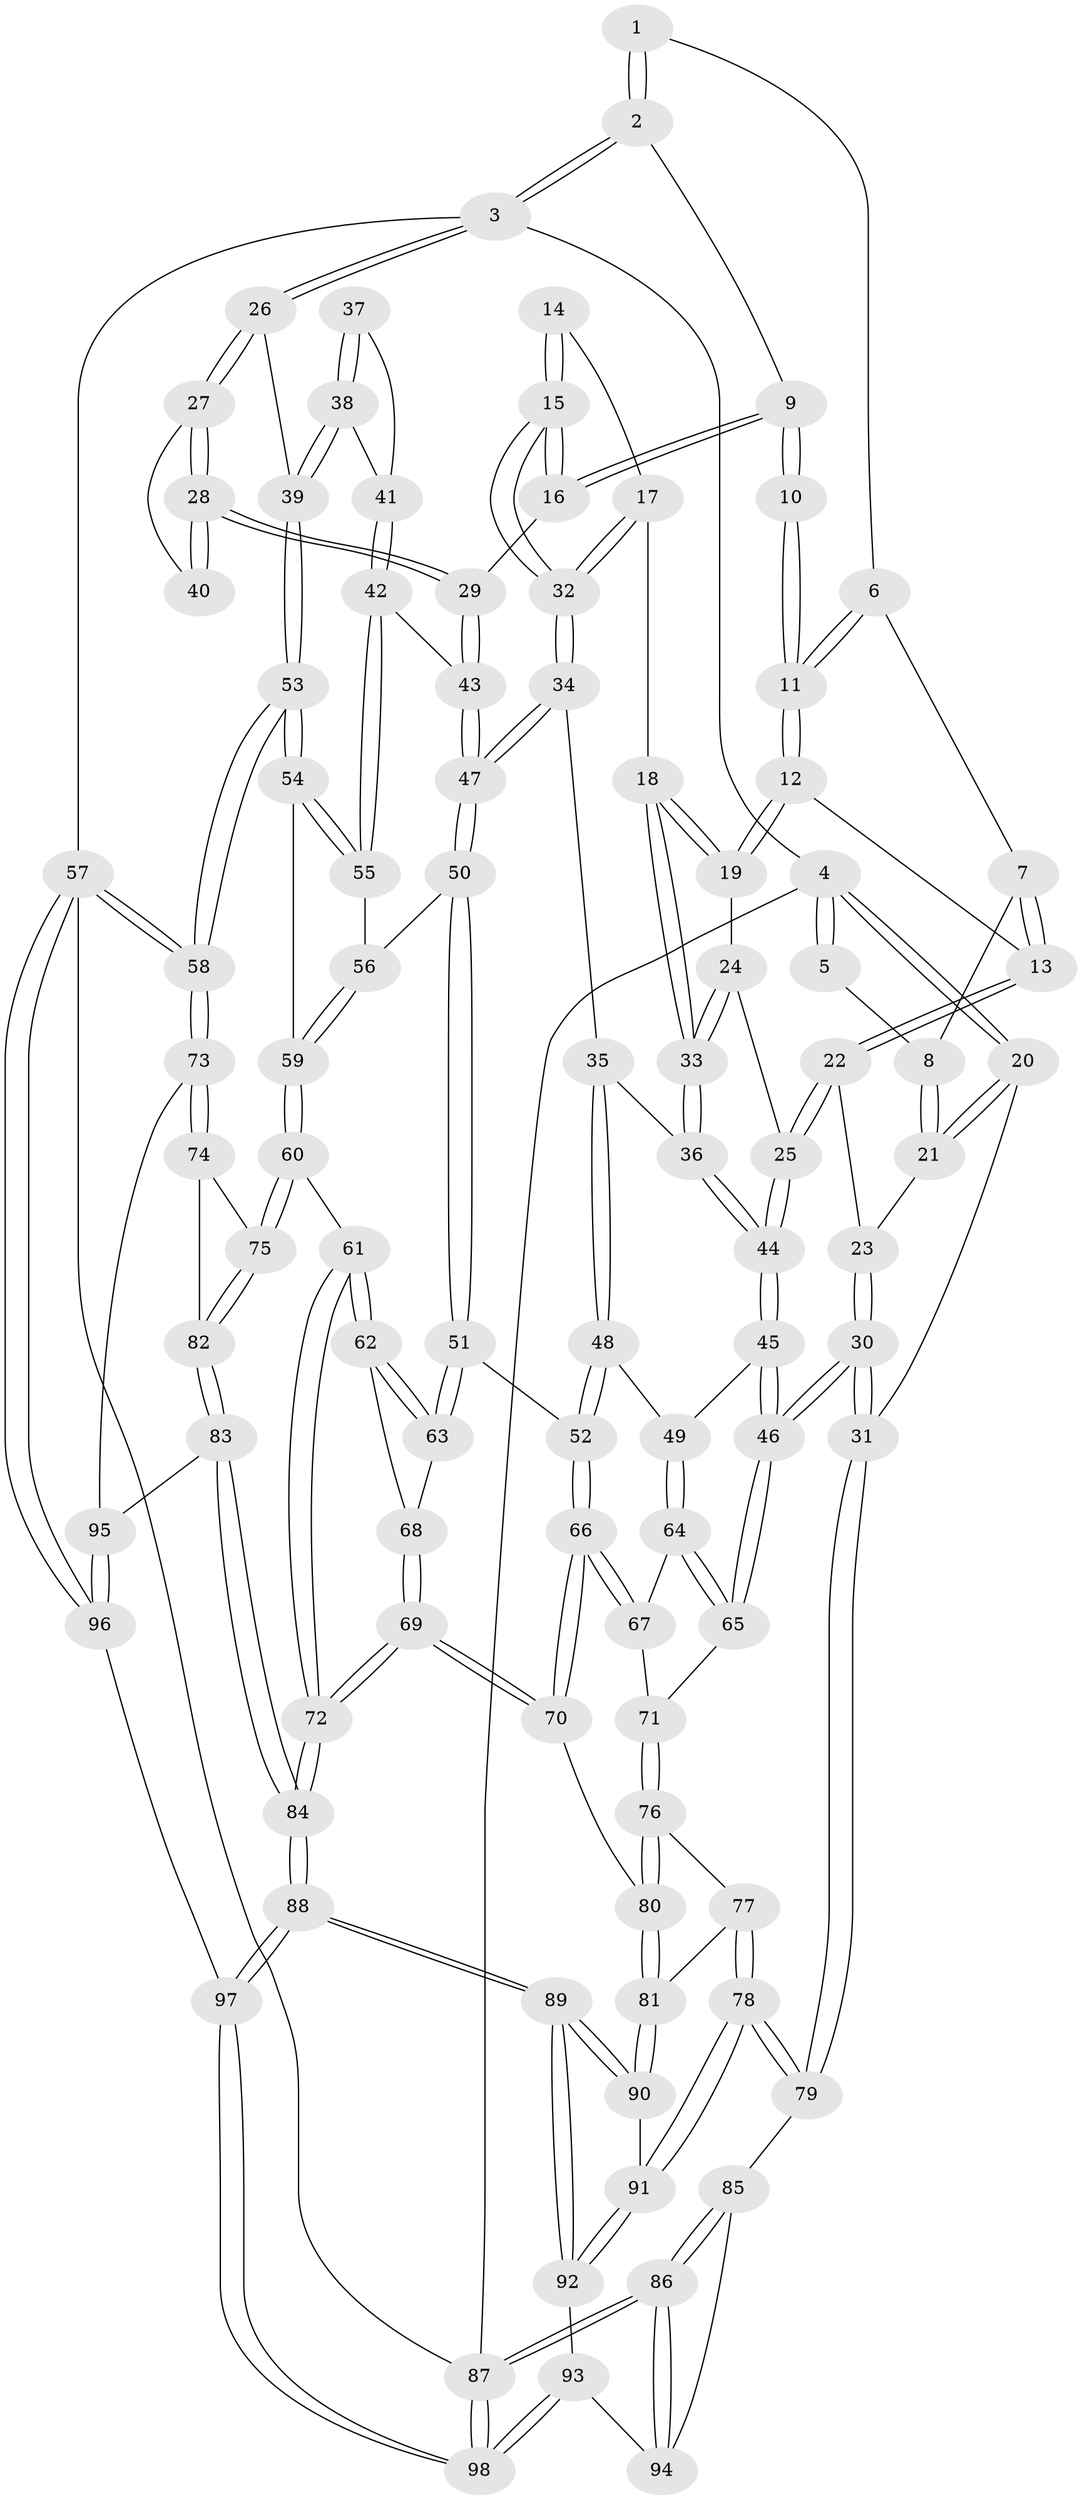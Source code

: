 // coarse degree distribution, {1: 0.02564102564102564, 6: 0.1282051282051282, 4: 0.358974358974359, 3: 0.20512820512820512, 5: 0.1282051282051282, 2: 0.10256410256410256, 9: 0.02564102564102564, 7: 0.02564102564102564}
// Generated by graph-tools (version 1.1) at 2025/06/03/04/25 22:06:00]
// undirected, 98 vertices, 242 edges
graph export_dot {
graph [start="1"]
  node [color=gray90,style=filled];
  1 [pos="+0.46627456552228636+0"];
  2 [pos="+0.809009650233356+0"];
  3 [pos="+1+0"];
  4 [pos="+0+0"];
  5 [pos="+0.2847842281219818+0"];
  6 [pos="+0.4583828863700344+0"];
  7 [pos="+0.34716314221594136+0.10403227079342542"];
  8 [pos="+0.2477074069838507+0.09215063323028823"];
  9 [pos="+0.7330069719894126+0.09114261023953711"];
  10 [pos="+0.5660311126802692+0.11835664350603865"];
  11 [pos="+0.48804695324886566+0.11039771563240414"];
  12 [pos="+0.4817796913108469+0.1358745549866413"];
  13 [pos="+0.36943758268981286+0.177557229125077"];
  14 [pos="+0.5785250404846412+0.15252358391856144"];
  15 [pos="+0.6954056688070751+0.23808271434734024"];
  16 [pos="+0.7334610250429814+0.21144473138433473"];
  17 [pos="+0.5714384098658257+0.22331346080284903"];
  18 [pos="+0.5445336769615297+0.2233762104359942"];
  19 [pos="+0.4901679004314578+0.16315572102645773"];
  20 [pos="+0+0.11558879047942522"];
  21 [pos="+0.22258119014857572+0.12939689185088069"];
  22 [pos="+0.33610018954758447+0.2299221303091473"];
  23 [pos="+0.25376929338209697+0.19476299917586443"];
  24 [pos="+0.44150198779271776+0.2442562322709112"];
  25 [pos="+0.34441805744574544+0.24908760057139517"];
  26 [pos="+1+0"];
  27 [pos="+1+0.10298138380124308"];
  28 [pos="+0.8208006884350852+0.2317152503744956"];
  29 [pos="+0.7682238505419037+0.23406476339563895"];
  30 [pos="+0.02631148440362777+0.49409256162987564"];
  31 [pos="+0+0.4942025761823649"];
  32 [pos="+0.6948751862393618+0.23849023702593375"];
  33 [pos="+0.49861011959892837+0.32193495009014944"];
  34 [pos="+0.6332160542351921+0.3675315564430616"];
  35 [pos="+0.5255691696921465+0.35702300082709437"];
  36 [pos="+0.4985053356786275+0.33245521666654143"];
  37 [pos="+0.9032031039479342+0.2777036806605047"];
  38 [pos="+1+0.21538591022745582"];
  39 [pos="+1+0.18137359257419378"];
  40 [pos="+0.8974940770389018+0.2714146289092735"];
  41 [pos="+0.9275300984549076+0.3439317802361584"];
  42 [pos="+0.8804017878441259+0.4088969208245402"];
  43 [pos="+0.8237648024193743+0.368012358785676"];
  44 [pos="+0.3421724646293889+0.3684493850632681"];
  45 [pos="+0.3010804263086977+0.4309785884920008"];
  46 [pos="+0.051855976472055865+0.49862177063103313"];
  47 [pos="+0.6680584216474482+0.45388869341178595"];
  48 [pos="+0.48076480774912156+0.5084493846239821"];
  49 [pos="+0.43229686563366854+0.5171930021551713"];
  50 [pos="+0.6677385262633677+0.4680967437431977"];
  51 [pos="+0.6157244943759591+0.5546203456171114"];
  52 [pos="+0.6080982445876317+0.5540750273123335"];
  53 [pos="+1+0.6192011038770437"];
  54 [pos="+1+0.5718104365218509"];
  55 [pos="+0.887904644699527+0.43098791913836393"];
  56 [pos="+0.7764284569934552+0.5016530189136135"];
  57 [pos="+1+1"];
  58 [pos="+1+0.8073474017432828"];
  59 [pos="+0.8200488408163265+0.6203465591714796"];
  60 [pos="+0.7301603949797155+0.6963268762055818"];
  61 [pos="+0.7193566092640455+0.6935302879107001"];
  62 [pos="+0.6877856931013284+0.6552124385111974"];
  63 [pos="+0.6197790596170025+0.5623967475730912"];
  64 [pos="+0.41692303984176265+0.6014317024588822"];
  65 [pos="+0.18171321823781592+0.6131599607072588"];
  66 [pos="+0.4430847528081925+0.7014036238288492"];
  67 [pos="+0.42551702192325+0.6770119908604778"];
  68 [pos="+0.540676689675396+0.6974946164119007"];
  69 [pos="+0.4768251662581731+0.7704913367866708"];
  70 [pos="+0.4588378616094255+0.7549133068074527"];
  71 [pos="+0.23011867663763122+0.6693192321236537"];
  72 [pos="+0.526761634550951+0.8349550029831296"];
  73 [pos="+1+0.8066618997488629"];
  74 [pos="+0.9198322911991652+0.7838803632288855"];
  75 [pos="+0.7348637396585299+0.7036874108696688"];
  76 [pos="+0.23932180109459283+0.6970635362780475"];
  77 [pos="+0.2484509213418267+0.7489586863133048"];
  78 [pos="+0.17971486665262237+0.8359421039059889"];
  79 [pos="+0+0.5274793914104087"];
  80 [pos="+0.4187333392619719+0.7666346114278038"];
  81 [pos="+0.3114466865628259+0.818785175636118"];
  82 [pos="+0.7628150630933658+0.8820368926670121"];
  83 [pos="+0.7627121061618733+0.8827831968018408"];
  84 [pos="+0.531469474036389+0.9134573122334111"];
  85 [pos="+0+0.5605076816210973"];
  86 [pos="+0+1"];
  87 [pos="+0+1"];
  88 [pos="+0.46184573217798336+1"];
  89 [pos="+0.38783088791417397+1"];
  90 [pos="+0.3059127256751034+0.8619382655521866"];
  91 [pos="+0.17311600299490648+0.8863190231723722"];
  92 [pos="+0.1706018889467356+0.8896123413503044"];
  93 [pos="+0.1495194946454104+0.9075951184048326"];
  94 [pos="+0.11678075386733272+0.8953126220572359"];
  95 [pos="+0.7737376259329637+0.9010964220126502"];
  96 [pos="+0.8875612599548894+1"];
  97 [pos="+0.46147723726484347+1"];
  98 [pos="+0.17895527171286424+1"];
  1 -- 2;
  1 -- 2;
  1 -- 6;
  2 -- 3;
  2 -- 3;
  2 -- 9;
  3 -- 4;
  3 -- 26;
  3 -- 26;
  3 -- 57;
  4 -- 5;
  4 -- 5;
  4 -- 20;
  4 -- 20;
  4 -- 87;
  5 -- 8;
  6 -- 7;
  6 -- 11;
  6 -- 11;
  7 -- 8;
  7 -- 13;
  7 -- 13;
  8 -- 21;
  8 -- 21;
  9 -- 10;
  9 -- 10;
  9 -- 16;
  9 -- 16;
  10 -- 11;
  10 -- 11;
  11 -- 12;
  11 -- 12;
  12 -- 13;
  12 -- 19;
  12 -- 19;
  13 -- 22;
  13 -- 22;
  14 -- 15;
  14 -- 15;
  14 -- 17;
  15 -- 16;
  15 -- 16;
  15 -- 32;
  15 -- 32;
  16 -- 29;
  17 -- 18;
  17 -- 32;
  17 -- 32;
  18 -- 19;
  18 -- 19;
  18 -- 33;
  18 -- 33;
  19 -- 24;
  20 -- 21;
  20 -- 21;
  20 -- 31;
  21 -- 23;
  22 -- 23;
  22 -- 25;
  22 -- 25;
  23 -- 30;
  23 -- 30;
  24 -- 25;
  24 -- 33;
  24 -- 33;
  25 -- 44;
  25 -- 44;
  26 -- 27;
  26 -- 27;
  26 -- 39;
  27 -- 28;
  27 -- 28;
  27 -- 40;
  28 -- 29;
  28 -- 29;
  28 -- 40;
  28 -- 40;
  29 -- 43;
  29 -- 43;
  30 -- 31;
  30 -- 31;
  30 -- 46;
  30 -- 46;
  31 -- 79;
  31 -- 79;
  32 -- 34;
  32 -- 34;
  33 -- 36;
  33 -- 36;
  34 -- 35;
  34 -- 47;
  34 -- 47;
  35 -- 36;
  35 -- 48;
  35 -- 48;
  36 -- 44;
  36 -- 44;
  37 -- 38;
  37 -- 38;
  37 -- 41;
  38 -- 39;
  38 -- 39;
  38 -- 41;
  39 -- 53;
  39 -- 53;
  41 -- 42;
  41 -- 42;
  42 -- 43;
  42 -- 55;
  42 -- 55;
  43 -- 47;
  43 -- 47;
  44 -- 45;
  44 -- 45;
  45 -- 46;
  45 -- 46;
  45 -- 49;
  46 -- 65;
  46 -- 65;
  47 -- 50;
  47 -- 50;
  48 -- 49;
  48 -- 52;
  48 -- 52;
  49 -- 64;
  49 -- 64;
  50 -- 51;
  50 -- 51;
  50 -- 56;
  51 -- 52;
  51 -- 63;
  51 -- 63;
  52 -- 66;
  52 -- 66;
  53 -- 54;
  53 -- 54;
  53 -- 58;
  53 -- 58;
  54 -- 55;
  54 -- 55;
  54 -- 59;
  55 -- 56;
  56 -- 59;
  56 -- 59;
  57 -- 58;
  57 -- 58;
  57 -- 96;
  57 -- 96;
  57 -- 87;
  58 -- 73;
  58 -- 73;
  59 -- 60;
  59 -- 60;
  60 -- 61;
  60 -- 75;
  60 -- 75;
  61 -- 62;
  61 -- 62;
  61 -- 72;
  61 -- 72;
  62 -- 63;
  62 -- 63;
  62 -- 68;
  63 -- 68;
  64 -- 65;
  64 -- 65;
  64 -- 67;
  65 -- 71;
  66 -- 67;
  66 -- 67;
  66 -- 70;
  66 -- 70;
  67 -- 71;
  68 -- 69;
  68 -- 69;
  69 -- 70;
  69 -- 70;
  69 -- 72;
  69 -- 72;
  70 -- 80;
  71 -- 76;
  71 -- 76;
  72 -- 84;
  72 -- 84;
  73 -- 74;
  73 -- 74;
  73 -- 95;
  74 -- 75;
  74 -- 82;
  75 -- 82;
  75 -- 82;
  76 -- 77;
  76 -- 80;
  76 -- 80;
  77 -- 78;
  77 -- 78;
  77 -- 81;
  78 -- 79;
  78 -- 79;
  78 -- 91;
  78 -- 91;
  79 -- 85;
  80 -- 81;
  80 -- 81;
  81 -- 90;
  81 -- 90;
  82 -- 83;
  82 -- 83;
  83 -- 84;
  83 -- 84;
  83 -- 95;
  84 -- 88;
  84 -- 88;
  85 -- 86;
  85 -- 86;
  85 -- 94;
  86 -- 87;
  86 -- 87;
  86 -- 94;
  86 -- 94;
  87 -- 98;
  87 -- 98;
  88 -- 89;
  88 -- 89;
  88 -- 97;
  88 -- 97;
  89 -- 90;
  89 -- 90;
  89 -- 92;
  89 -- 92;
  90 -- 91;
  91 -- 92;
  91 -- 92;
  92 -- 93;
  93 -- 94;
  93 -- 98;
  93 -- 98;
  95 -- 96;
  95 -- 96;
  96 -- 97;
  97 -- 98;
  97 -- 98;
}

